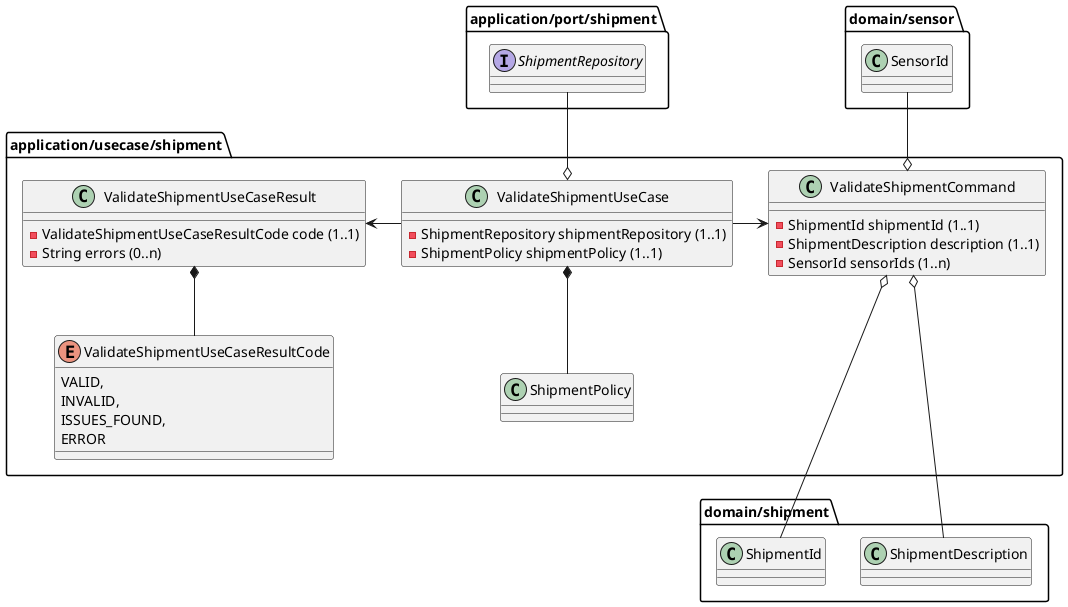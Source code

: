 @startuml

package application/usecase/shipment {
  class ValidateShipmentCommand {
    -ShipmentId shipmentId (1..1)
    -ShipmentDescription description (1..1)
    -SensorId sensorIds (1..n)
  }

  class ValidateShipmentUseCase {
    -ShipmentRepository shipmentRepository (1..1)
    -ShipmentPolicy shipmentPolicy (1..1)
  }

  class ValidateShipmentUseCaseResult {
    -ValidateShipmentUseCaseResultCode code (1..1)
    -String errors (0..n)
  }

  enum ValidateShipmentUseCaseResultCode {
    VALID,
    INVALID,
    ISSUES_FOUND,
    ERROR
  }

  class ShipmentPolicy


  ValidateShipmentUseCase *-down- ShipmentPolicy
  ValidateShipmentUseCase -right-> ValidateShipmentCommand
  ValidateShipmentUseCase -left-> ValidateShipmentUseCaseResult

  ValidateShipmentUseCaseResult *-down- ValidateShipmentUseCaseResultCode
}

package application/port/shipment {
    interface ShipmentRepository
}

package domain/shipment {
  class ShipmentId
  class ShipmentDescription
}

package domain/sensor {
  class SensorId
}

ValidateShipmentCommand o-down- ShipmentId
ValidateShipmentCommand o-down-- ShipmentDescription
ValidateShipmentCommand o-up- SensorId
ValidateShipmentUseCase o-up- ShipmentRepository
@enduml